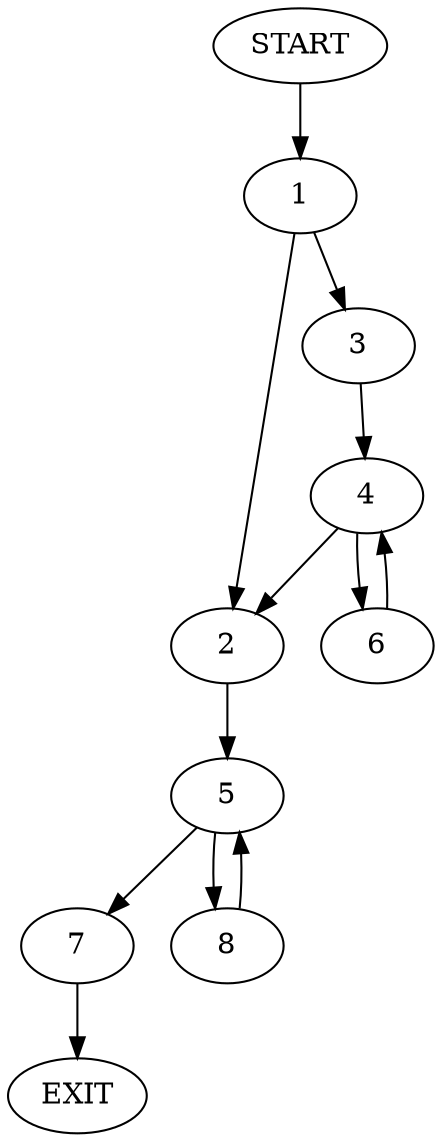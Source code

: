 digraph {
0 [label="START"]
9 [label="EXIT"]
0 -> 1
1 -> 2
1 -> 3
3 -> 4
2 -> 5
4 -> 6
4 -> 2
6 -> 4
5 -> 7
5 -> 8
7 -> 9
8 -> 5
}
